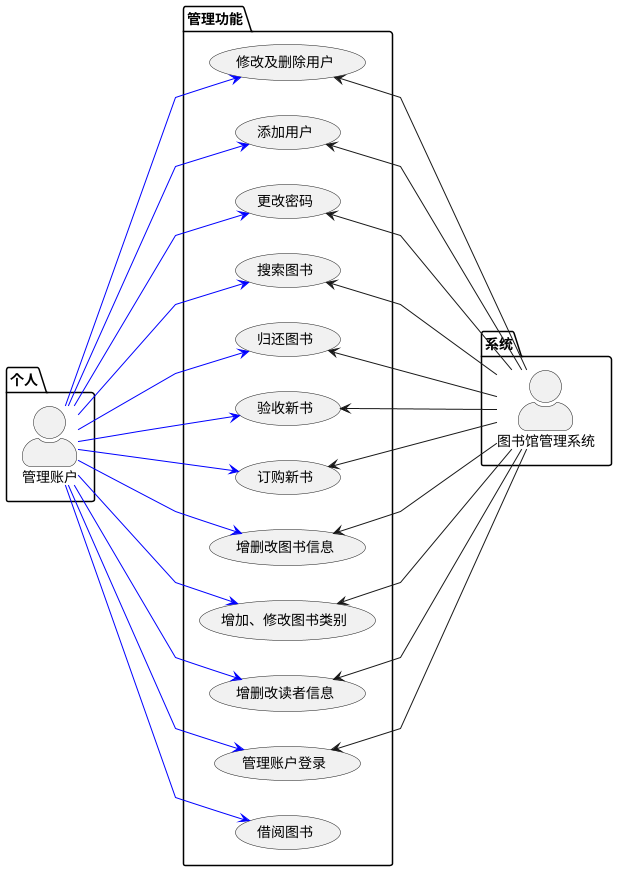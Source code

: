 @startuml Library_Management_System_Use_Case
skinparam actorStyle awesome
skinparam linetype polyline
package 个人 {
    actor 管理账户 as A
} 

package 系统 {
    actor 图书馆管理系统 as B
}

package 管理功能 {
    usecase "管理账户登录" as M1
    usecase "增删改读者信息" as M2 
    usecase "增加、修改图书类别" as M3 
    usecase "增删改图书信息" as M4
    usecase "订购新书" as M5
    usecase "验收新书" as M6
    usecase "借阅图书" as M7
    usecase "归还图书" as M8 
    usecase "搜索图书" as M9
    usecase "更改密码" as M10
    usecase "添加用户" as M11
    usecase "修改及删除用户" as M12
}
 
left to right direction 
A --d-> M1 #line:blue 
A --d-> M2 #line:blue
A --d-> M3 #line:blue
A --d-> M4 #line:blue
A --d-> M5 #line:blue 
A --d-> M6 #line:blue
A --d-> M7 #line:blue
A --d-> M8 #line:blue
A --d-> M9 #line:blue
A --d-> M10 #line:blue
A --d-> M11 #line:blue
A --d-> M12 #line:blue 

B --u-> M1
B --u-> M2
B --u-> M3
B --u-> M4
B --u-> M5
B --u-> M6
B --u-> M8
B --u-> M9
B --u-> M10
B --u-> M11
B --u-> M12 
@enduml